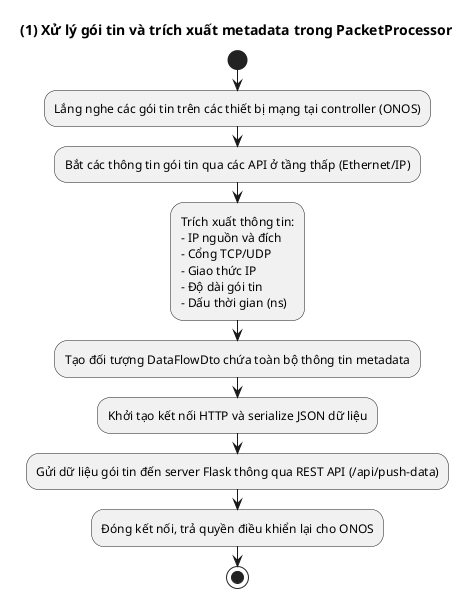 @startuml
title (1) Xử lý gói tin và trích xuất metadata trong PacketProcessor

start

:Lắng nghe các gói tin trên các thiết bị mạng tại controller (ONOS);
:Bắt các thông tin gói tin qua các API ở tầng thấp (Ethernet/IP);

:Trích xuất thông tin:\n- IP nguồn và đích\n- Cổng TCP/UDP\n- Giao thức IP\n- Độ dài gói tin\n- Dấu thời gian (ns);

:Tạo đối tượng DataFlowDto chứa toàn bộ thông tin metadata;
:Khởi tạo kết nối HTTP và serialize JSON dữ liệu;

:Gửi dữ liệu gói tin đến server Flask thông qua REST API (/api/push-data);

:Đóng kết nối, trả quyền điều khiển lại cho ONOS;

stop
@enduml
